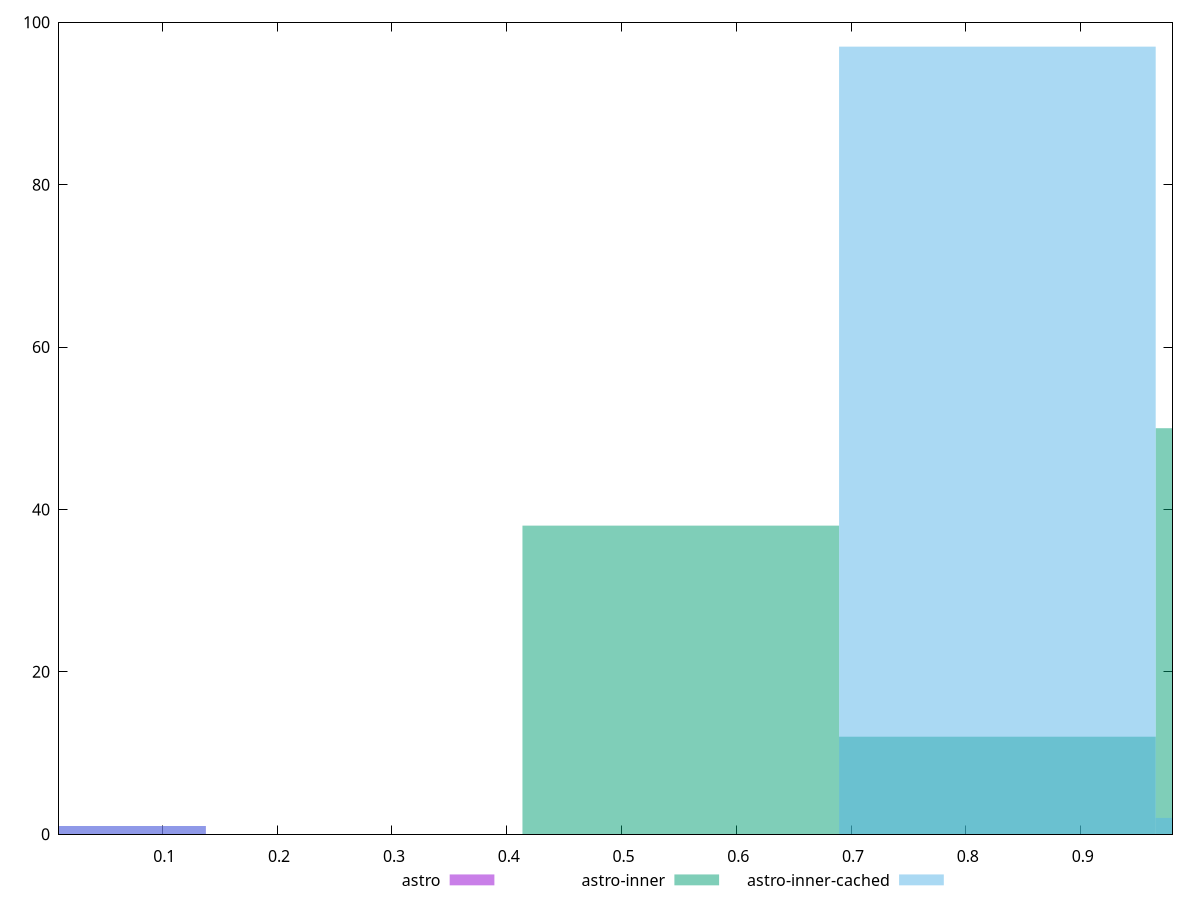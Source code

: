 reset

$astro <<EOF
0 1
EOF

$astroInner <<EOF
0.8274593350566178 12
1.1032791134088238 50
0.5516395567044119 38
EOF

$astroInnerCached <<EOF
0 1
0.8274593350566178 97
1.1032791134088238 2
EOF

set key outside below
set boxwidth 0.27581977835220595
set xrange [0.01:0.98]
set yrange [0:100]
set trange [0:100]
set style fill transparent solid 0.5 noborder
set terminal svg size 640, 510 enhanced background rgb 'white'
set output "reports/report_00033_2021-03-01T14-23-16.841Z/speed-index/comparison/histogram/all_score.svg"

plot $astro title "astro" with boxes, \
     $astroInner title "astro-inner" with boxes, \
     $astroInnerCached title "astro-inner-cached" with boxes

reset
